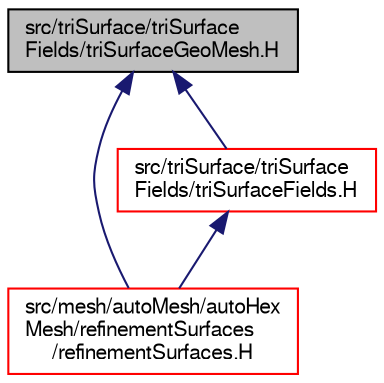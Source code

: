 digraph "src/triSurface/triSurfaceFields/triSurfaceGeoMesh.H"
{
  bgcolor="transparent";
  edge [fontname="FreeSans",fontsize="10",labelfontname="FreeSans",labelfontsize="10"];
  node [fontname="FreeSans",fontsize="10",shape=record];
  Node178 [label="src/triSurface/triSurface\lFields/triSurfaceGeoMesh.H",height=0.2,width=0.4,color="black", fillcolor="grey75", style="filled", fontcolor="black"];
  Node178 -> Node179 [dir="back",color="midnightblue",fontsize="10",style="solid",fontname="FreeSans"];
  Node179 [label="src/mesh/autoMesh/autoHex\lMesh/refinementSurfaces\l/refinementSurfaces.H",height=0.2,width=0.4,color="red",URL="$a06956.html"];
  Node178 -> Node190 [dir="back",color="midnightblue",fontsize="10",style="solid",fontname="FreeSans"];
  Node190 [label="src/triSurface/triSurface\lFields/triSurfaceFields.H",height=0.2,width=0.4,color="red",URL="$a17033.html",tooltip="Fields for triSurface. "];
  Node190 -> Node179 [dir="back",color="midnightblue",fontsize="10",style="solid",fontname="FreeSans"];
}
